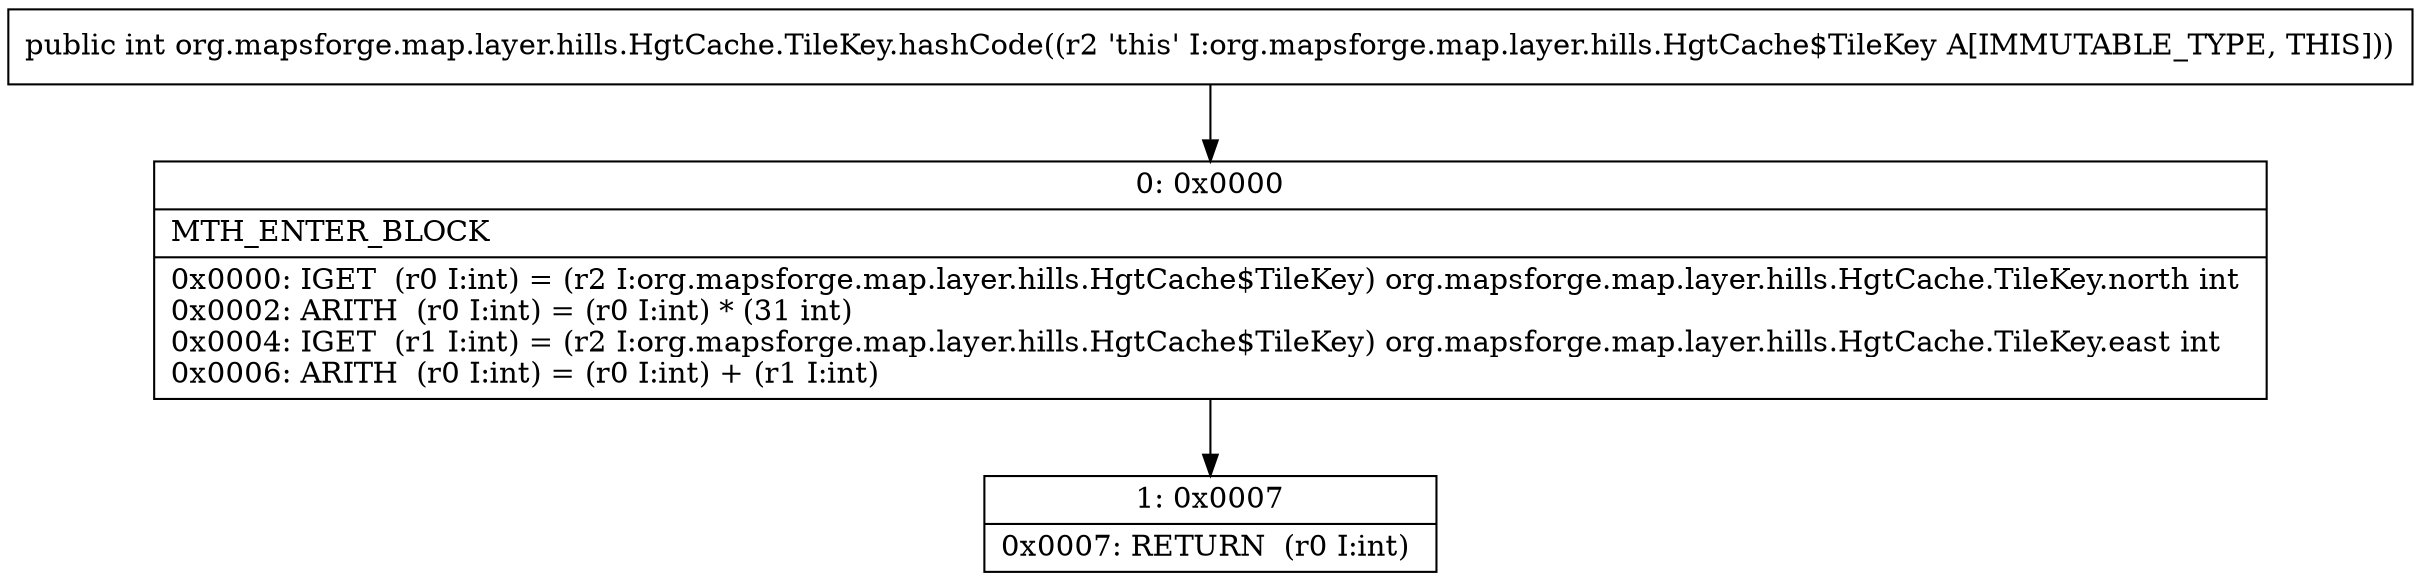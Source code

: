 digraph "CFG fororg.mapsforge.map.layer.hills.HgtCache.TileKey.hashCode()I" {
Node_0 [shape=record,label="{0\:\ 0x0000|MTH_ENTER_BLOCK\l|0x0000: IGET  (r0 I:int) = (r2 I:org.mapsforge.map.layer.hills.HgtCache$TileKey) org.mapsforge.map.layer.hills.HgtCache.TileKey.north int \l0x0002: ARITH  (r0 I:int) = (r0 I:int) * (31 int) \l0x0004: IGET  (r1 I:int) = (r2 I:org.mapsforge.map.layer.hills.HgtCache$TileKey) org.mapsforge.map.layer.hills.HgtCache.TileKey.east int \l0x0006: ARITH  (r0 I:int) = (r0 I:int) + (r1 I:int) \l}"];
Node_1 [shape=record,label="{1\:\ 0x0007|0x0007: RETURN  (r0 I:int) \l}"];
MethodNode[shape=record,label="{public int org.mapsforge.map.layer.hills.HgtCache.TileKey.hashCode((r2 'this' I:org.mapsforge.map.layer.hills.HgtCache$TileKey A[IMMUTABLE_TYPE, THIS])) }"];
MethodNode -> Node_0;
Node_0 -> Node_1;
}

